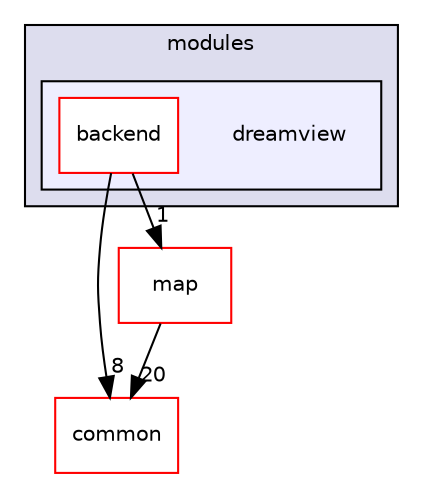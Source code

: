 digraph "modules/dreamview" {
  compound=true
  node [ fontsize="10", fontname="Helvetica"];
  edge [ labelfontsize="10", labelfontname="Helvetica"];
  subgraph clusterdir_e05d7e2b1ecd646af5bb94391405f3b5 {
    graph [ bgcolor="#ddddee", pencolor="black", label="modules" fontname="Helvetica", fontsize="10", URL="dir_e05d7e2b1ecd646af5bb94391405f3b5.html"]
  subgraph clusterdir_87cbd56c859a67e4e1ad9747f1f4ab8d {
    graph [ bgcolor="#eeeeff", pencolor="black", label="" URL="dir_87cbd56c859a67e4e1ad9747f1f4ab8d.html"];
    dir_87cbd56c859a67e4e1ad9747f1f4ab8d [shape=plaintext label="dreamview"];
    dir_96faa03b0ce06f0a057f0d165ef27364 [shape=box label="backend" color="red" fillcolor="white" style="filled" URL="dir_96faa03b0ce06f0a057f0d165ef27364.html"];
  }
  }
  dir_9a5e51f49964887903df6eed98080585 [shape=box label="common" fillcolor="white" style="filled" color="red" URL="dir_9a5e51f49964887903df6eed98080585.html"];
  dir_bc4fbd717b8d61d0dc75a15f0986d7f7 [shape=box label="map" fillcolor="white" style="filled" color="red" URL="dir_bc4fbd717b8d61d0dc75a15f0986d7f7.html"];
  dir_96faa03b0ce06f0a057f0d165ef27364->dir_9a5e51f49964887903df6eed98080585 [headlabel="8", labeldistance=1.5 headhref="dir_000085_000050.html"];
  dir_96faa03b0ce06f0a057f0d165ef27364->dir_bc4fbd717b8d61d0dc75a15f0986d7f7 [headlabel="1", labeldistance=1.5 headhref="dir_000085_000061.html"];
  dir_bc4fbd717b8d61d0dc75a15f0986d7f7->dir_9a5e51f49964887903df6eed98080585 [headlabel="20", labeldistance=1.5 headhref="dir_000061_000050.html"];
}

